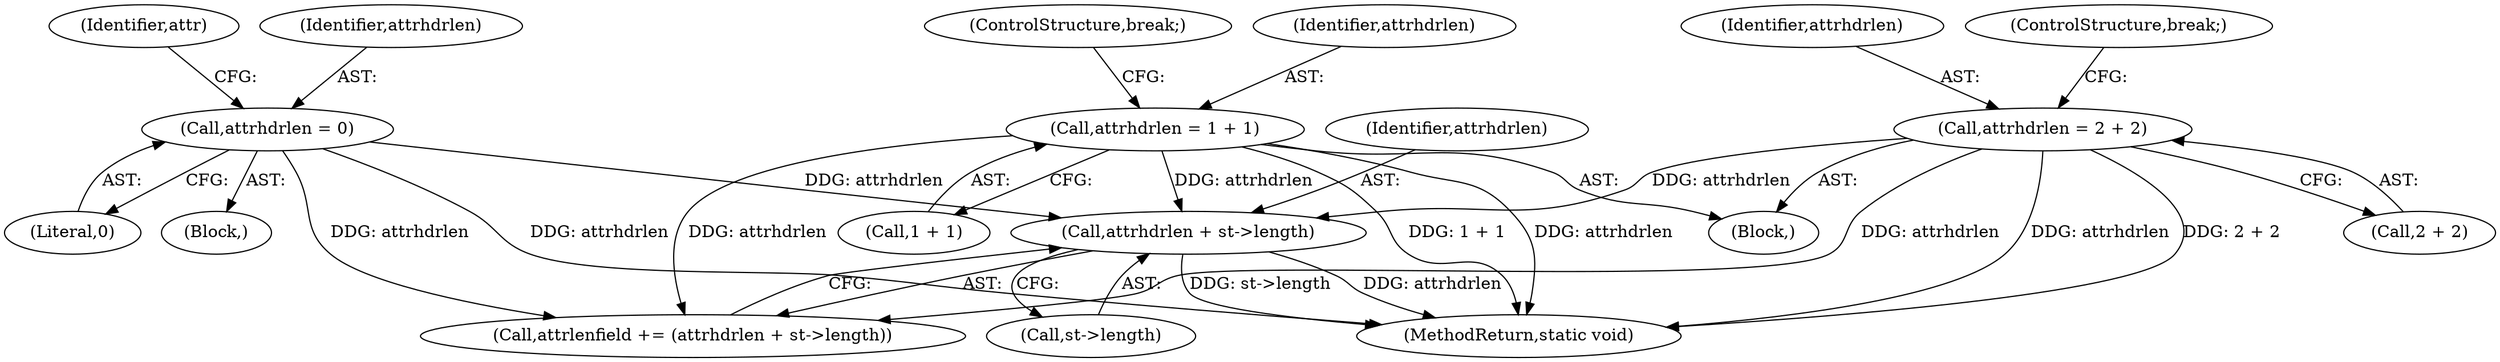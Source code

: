 digraph "0_frr_943d595a018e69b550db08cccba1d0778a86705a_1@pointer" {
"1000216" [label="(Call,attrhdrlen + st->length)"];
"1000171" [label="(Call,attrhdrlen = 1 + 1)"];
"1000124" [label="(Call,attrhdrlen = 0)"];
"1000194" [label="(Call,attrhdrlen = 2 + 2)"];
"1000173" [label="(Call,1 + 1)"];
"1000133" [label="(Identifier,attr)"];
"1000195" [label="(Identifier,attrhdrlen)"];
"1000124" [label="(Call,attrhdrlen = 0)"];
"1000125" [label="(Identifier,attrhdrlen)"];
"1000194" [label="(Call,attrhdrlen = 2 + 2)"];
"1000199" [label="(ControlStructure,break;)"];
"1000176" [label="(ControlStructure,break;)"];
"1000171" [label="(Call,attrhdrlen = 1 + 1)"];
"1000216" [label="(Call,attrhdrlen + st->length)"];
"1000172" [label="(Identifier,attrhdrlen)"];
"1000217" [label="(Identifier,attrhdrlen)"];
"1000218" [label="(Call,st->length)"];
"1000327" [label="(MethodReturn,static void)"];
"1000151" [label="(Block,)"];
"1000214" [label="(Call,attrlenfield += (attrhdrlen + st->length))"];
"1000196" [label="(Call,2 + 2)"];
"1000118" [label="(Block,)"];
"1000126" [label="(Literal,0)"];
"1000216" -> "1000214"  [label="AST: "];
"1000216" -> "1000218"  [label="CFG: "];
"1000217" -> "1000216"  [label="AST: "];
"1000218" -> "1000216"  [label="AST: "];
"1000214" -> "1000216"  [label="CFG: "];
"1000216" -> "1000327"  [label="DDG: attrhdrlen"];
"1000216" -> "1000327"  [label="DDG: st->length"];
"1000171" -> "1000216"  [label="DDG: attrhdrlen"];
"1000124" -> "1000216"  [label="DDG: attrhdrlen"];
"1000194" -> "1000216"  [label="DDG: attrhdrlen"];
"1000171" -> "1000151"  [label="AST: "];
"1000171" -> "1000173"  [label="CFG: "];
"1000172" -> "1000171"  [label="AST: "];
"1000173" -> "1000171"  [label="AST: "];
"1000176" -> "1000171"  [label="CFG: "];
"1000171" -> "1000327"  [label="DDG: attrhdrlen"];
"1000171" -> "1000327"  [label="DDG: 1 + 1"];
"1000171" -> "1000214"  [label="DDG: attrhdrlen"];
"1000124" -> "1000118"  [label="AST: "];
"1000124" -> "1000126"  [label="CFG: "];
"1000125" -> "1000124"  [label="AST: "];
"1000126" -> "1000124"  [label="AST: "];
"1000133" -> "1000124"  [label="CFG: "];
"1000124" -> "1000327"  [label="DDG: attrhdrlen"];
"1000124" -> "1000214"  [label="DDG: attrhdrlen"];
"1000194" -> "1000151"  [label="AST: "];
"1000194" -> "1000196"  [label="CFG: "];
"1000195" -> "1000194"  [label="AST: "];
"1000196" -> "1000194"  [label="AST: "];
"1000199" -> "1000194"  [label="CFG: "];
"1000194" -> "1000327"  [label="DDG: attrhdrlen"];
"1000194" -> "1000327"  [label="DDG: 2 + 2"];
"1000194" -> "1000214"  [label="DDG: attrhdrlen"];
}
